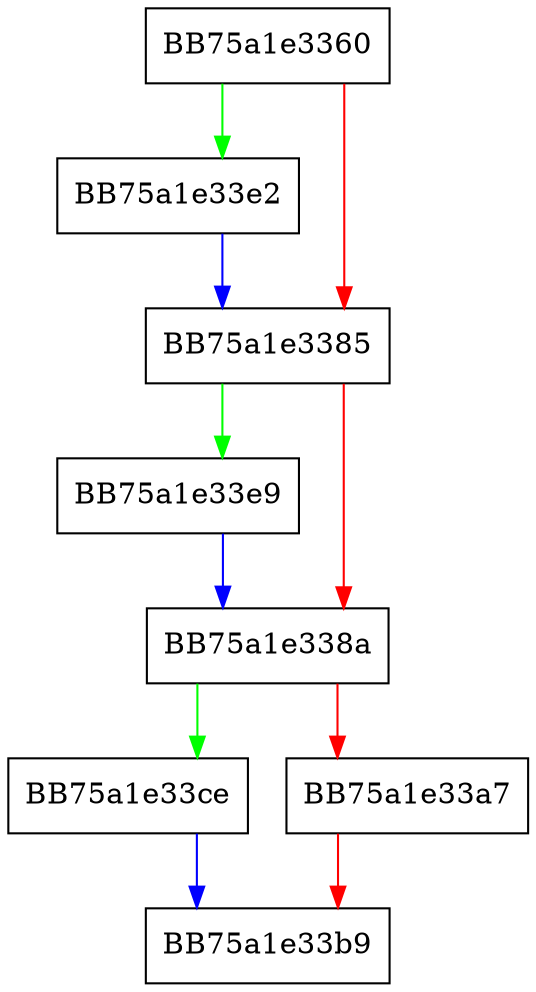 digraph HandleNotification {
  node [shape="box"];
  graph [splines=ortho];
  BB75a1e3360 -> BB75a1e33e2 [color="green"];
  BB75a1e3360 -> BB75a1e3385 [color="red"];
  BB75a1e3385 -> BB75a1e33e9 [color="green"];
  BB75a1e3385 -> BB75a1e338a [color="red"];
  BB75a1e338a -> BB75a1e33ce [color="green"];
  BB75a1e338a -> BB75a1e33a7 [color="red"];
  BB75a1e33a7 -> BB75a1e33b9 [color="red"];
  BB75a1e33ce -> BB75a1e33b9 [color="blue"];
  BB75a1e33e2 -> BB75a1e3385 [color="blue"];
  BB75a1e33e9 -> BB75a1e338a [color="blue"];
}